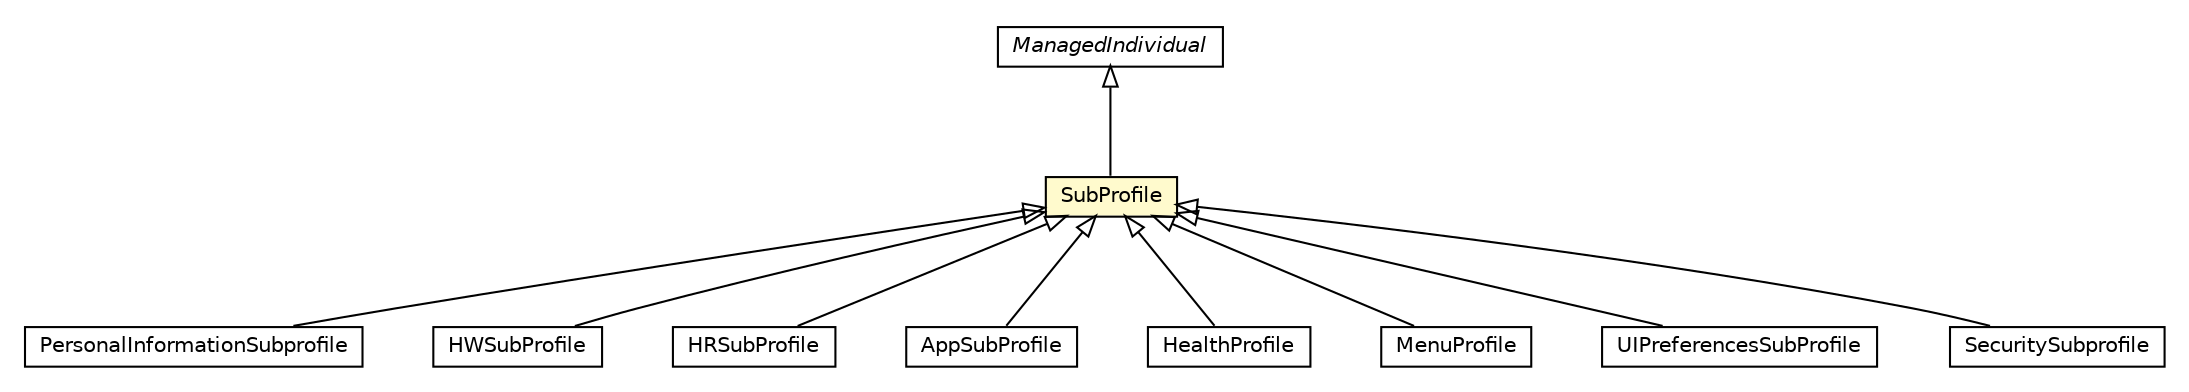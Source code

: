 #!/usr/local/bin/dot
#
# Class diagram 
# Generated by UMLGraph version R5_6-24-gf6e263 (http://www.umlgraph.org/)
#

digraph G {
	edge [fontname="Helvetica",fontsize=10,labelfontname="Helvetica",labelfontsize=10];
	node [fontname="Helvetica",fontsize=10,shape=plaintext];
	nodesep=0.25;
	ranksep=0.5;
	// org.universAAL.ontology.profile.PersonalInformationSubprofile
	c342510 [label=<<table title="org.universAAL.ontology.profile.PersonalInformationSubprofile" border="0" cellborder="1" cellspacing="0" cellpadding="2" port="p" href="./PersonalInformationSubprofile.html">
		<tr><td><table border="0" cellspacing="0" cellpadding="1">
<tr><td align="center" balign="center"> PersonalInformationSubprofile </td></tr>
		</table></td></tr>
		</table>>, URL="./PersonalInformationSubprofile.html", fontname="Helvetica", fontcolor="black", fontsize=10.0];
	// org.universAAL.ontology.profile.HWSubProfile
	c342511 [label=<<table title="org.universAAL.ontology.profile.HWSubProfile" border="0" cellborder="1" cellspacing="0" cellpadding="2" port="p" href="./HWSubProfile.html">
		<tr><td><table border="0" cellspacing="0" cellpadding="1">
<tr><td align="center" balign="center"> HWSubProfile </td></tr>
		</table></td></tr>
		</table>>, URL="./HWSubProfile.html", fontname="Helvetica", fontcolor="black", fontsize=10.0];
	// org.universAAL.ontology.profile.HRSubProfile
	c342515 [label=<<table title="org.universAAL.ontology.profile.HRSubProfile" border="0" cellborder="1" cellspacing="0" cellpadding="2" port="p" href="./HRSubProfile.html">
		<tr><td><table border="0" cellspacing="0" cellpadding="1">
<tr><td align="center" balign="center"> HRSubProfile </td></tr>
		</table></td></tr>
		</table>>, URL="./HRSubProfile.html", fontname="Helvetica", fontcolor="black", fontsize=10.0];
	// org.universAAL.ontology.profile.AppSubProfile
	c342523 [label=<<table title="org.universAAL.ontology.profile.AppSubProfile" border="0" cellborder="1" cellspacing="0" cellpadding="2" port="p" href="./AppSubProfile.html">
		<tr><td><table border="0" cellspacing="0" cellpadding="1">
<tr><td align="center" balign="center"> AppSubProfile </td></tr>
		</table></td></tr>
		</table>>, URL="./AppSubProfile.html", fontname="Helvetica", fontcolor="black", fontsize=10.0];
	// org.universAAL.ontology.profile.SubProfile
	c342528 [label=<<table title="org.universAAL.ontology.profile.SubProfile" border="0" cellborder="1" cellspacing="0" cellpadding="2" port="p" bgcolor="lemonChiffon" href="./SubProfile.html">
		<tr><td><table border="0" cellspacing="0" cellpadding="1">
<tr><td align="center" balign="center"> SubProfile </td></tr>
		</table></td></tr>
		</table>>, URL="./SubProfile.html", fontname="Helvetica", fontcolor="black", fontsize=10.0];
	// org.universAAL.ontology.health.owl.HealthProfile
	c342653 [label=<<table title="org.universAAL.ontology.health.owl.HealthProfile" border="0" cellborder="1" cellspacing="0" cellpadding="2" port="p" href="../health/owl/HealthProfile.html">
		<tr><td><table border="0" cellspacing="0" cellpadding="1">
<tr><td align="center" balign="center"> HealthProfile </td></tr>
		</table></td></tr>
		</table>>, URL="../health/owl/HealthProfile.html", fontname="Helvetica", fontcolor="black", fontsize=10.0];
	// org.universAAL.ontology.profile.ui.mainmenu.MenuProfile
	c342672 [label=<<table title="org.universAAL.ontology.profile.ui.mainmenu.MenuProfile" border="0" cellborder="1" cellspacing="0" cellpadding="2" port="p" href="./ui/mainmenu/MenuProfile.html">
		<tr><td><table border="0" cellspacing="0" cellpadding="1">
<tr><td align="center" balign="center"> MenuProfile </td></tr>
		</table></td></tr>
		</table>>, URL="./ui/mainmenu/MenuProfile.html", fontname="Helvetica", fontcolor="black", fontsize=10.0];
	// org.universAAL.ontology.ui.preferences.UIPreferencesSubProfile
	c342677 [label=<<table title="org.universAAL.ontology.ui.preferences.UIPreferencesSubProfile" border="0" cellborder="1" cellspacing="0" cellpadding="2" port="p" href="../ui/preferences/UIPreferencesSubProfile.html">
		<tr><td><table border="0" cellspacing="0" cellpadding="1">
<tr><td align="center" balign="center"> UIPreferencesSubProfile </td></tr>
		</table></td></tr>
		</table>>, URL="../ui/preferences/UIPreferencesSubProfile.html", fontname="Helvetica", fontcolor="black", fontsize=10.0];
	// org.universAAL.ontology.security.SecuritySubprofile
	c342760 [label=<<table title="org.universAAL.ontology.security.SecuritySubprofile" border="0" cellborder="1" cellspacing="0" cellpadding="2" port="p" href="../security/SecuritySubprofile.html">
		<tr><td><table border="0" cellspacing="0" cellpadding="1">
<tr><td align="center" balign="center"> SecuritySubprofile </td></tr>
		</table></td></tr>
		</table>>, URL="../security/SecuritySubprofile.html", fontname="Helvetica", fontcolor="black", fontsize=10.0];
	//org.universAAL.ontology.profile.PersonalInformationSubprofile extends org.universAAL.ontology.profile.SubProfile
	c342528:p -> c342510:p [dir=back,arrowtail=empty];
	//org.universAAL.ontology.profile.HWSubProfile extends org.universAAL.ontology.profile.SubProfile
	c342528:p -> c342511:p [dir=back,arrowtail=empty];
	//org.universAAL.ontology.profile.HRSubProfile extends org.universAAL.ontology.profile.SubProfile
	c342528:p -> c342515:p [dir=back,arrowtail=empty];
	//org.universAAL.ontology.profile.AppSubProfile extends org.universAAL.ontology.profile.SubProfile
	c342528:p -> c342523:p [dir=back,arrowtail=empty];
	//org.universAAL.ontology.profile.SubProfile extends org.universAAL.middleware.owl.ManagedIndividual
	c342777:p -> c342528:p [dir=back,arrowtail=empty];
	//org.universAAL.ontology.health.owl.HealthProfile extends org.universAAL.ontology.profile.SubProfile
	c342528:p -> c342653:p [dir=back,arrowtail=empty];
	//org.universAAL.ontology.profile.ui.mainmenu.MenuProfile extends org.universAAL.ontology.profile.SubProfile
	c342528:p -> c342672:p [dir=back,arrowtail=empty];
	//org.universAAL.ontology.ui.preferences.UIPreferencesSubProfile extends org.universAAL.ontology.profile.SubProfile
	c342528:p -> c342677:p [dir=back,arrowtail=empty];
	//org.universAAL.ontology.security.SecuritySubprofile extends org.universAAL.ontology.profile.SubProfile
	c342528:p -> c342760:p [dir=back,arrowtail=empty];
	// org.universAAL.middleware.owl.ManagedIndividual
	c342777 [label=<<table title="org.universAAL.middleware.owl.ManagedIndividual" border="0" cellborder="1" cellspacing="0" cellpadding="2" port="p" href="http://java.sun.com/j2se/1.4.2/docs/api/org/universAAL/middleware/owl/ManagedIndividual.html">
		<tr><td><table border="0" cellspacing="0" cellpadding="1">
<tr><td align="center" balign="center"><font face="Helvetica-Oblique"> ManagedIndividual </font></td></tr>
		</table></td></tr>
		</table>>, URL="http://java.sun.com/j2se/1.4.2/docs/api/org/universAAL/middleware/owl/ManagedIndividual.html", fontname="Helvetica", fontcolor="black", fontsize=10.0];
}

